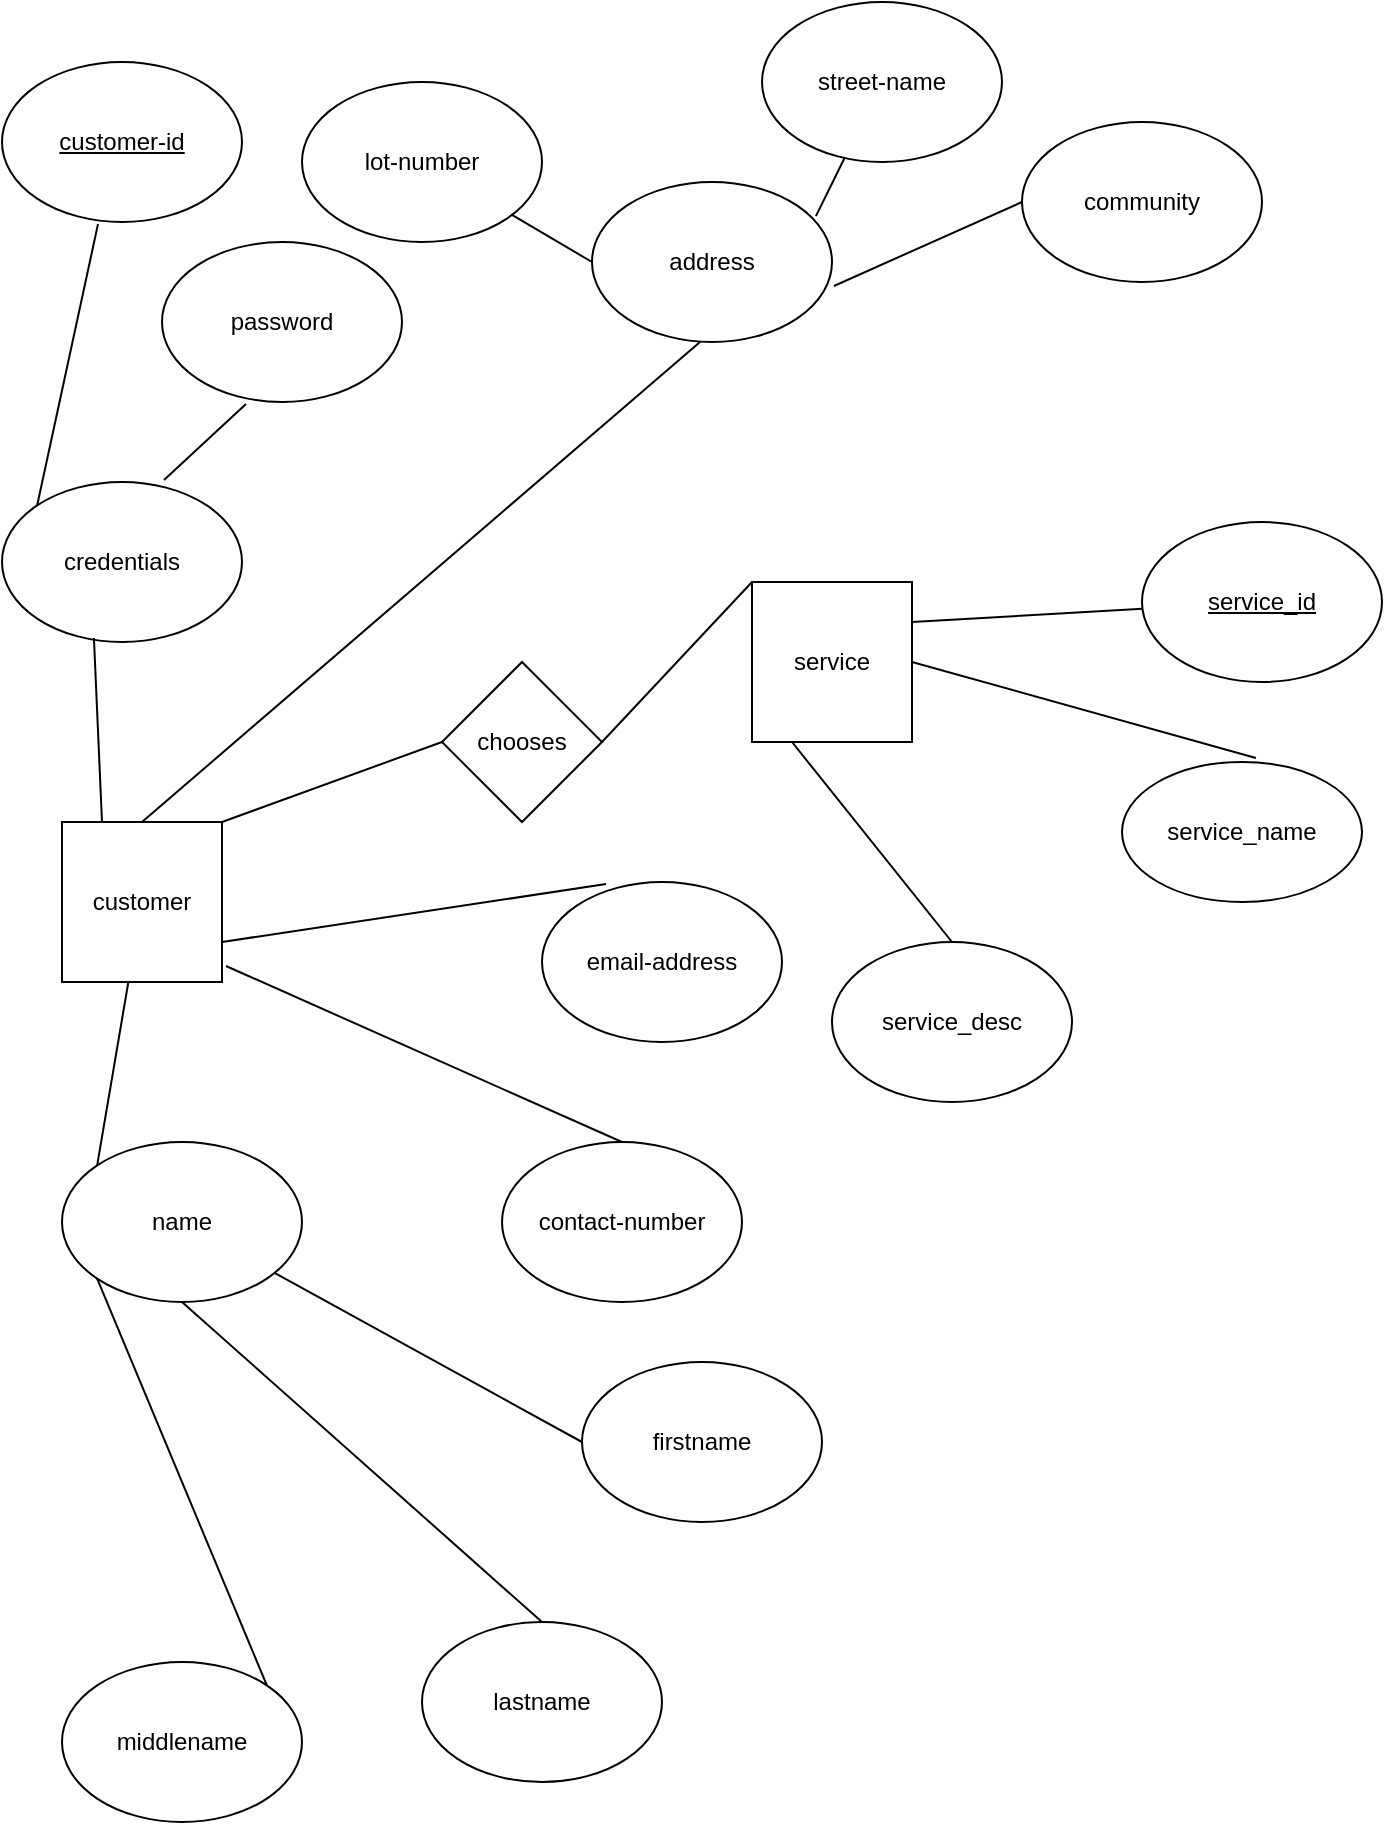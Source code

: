 <mxfile version="14.4.4" type="device"><diagram id="R2lEEEUBdFMjLlhIrx00" name="Page-1"><mxGraphModel dx="868" dy="520" grid="1" gridSize="10" guides="1" tooltips="1" connect="1" arrows="1" fold="1" page="1" pageScale="1" pageWidth="850" pageHeight="1100" math="0" shadow="0" extFonts="Permanent Marker^https://fonts.googleapis.com/css?family=Permanent+Marker"><root><mxCell id="0"/><mxCell id="1" parent="0"/><mxCell id="tA_Ex0wnNVbbnuMBwhAi-1" value="&lt;u&gt;customer-id&lt;/u&gt;" style="ellipse;whiteSpace=wrap;html=1;" parent="1" vertex="1"><mxGeometry x="10" y="80" width="120" height="80" as="geometry"/></mxCell><mxCell id="tA_Ex0wnNVbbnuMBwhAi-2" value="customer" style="whiteSpace=wrap;html=1;aspect=fixed;" parent="1" vertex="1"><mxGeometry x="40" y="460" width="80" height="80" as="geometry"/></mxCell><mxCell id="tA_Ex0wnNVbbnuMBwhAi-3" value="name" style="ellipse;whiteSpace=wrap;html=1;" parent="1" vertex="1"><mxGeometry x="40" y="620" width="120" height="80" as="geometry"/></mxCell><mxCell id="tA_Ex0wnNVbbnuMBwhAi-4" value="firstname" style="ellipse;whiteSpace=wrap;html=1;" parent="1" vertex="1"><mxGeometry x="300" y="730" width="120" height="80" as="geometry"/></mxCell><mxCell id="tA_Ex0wnNVbbnuMBwhAi-5" value="middlename" style="ellipse;whiteSpace=wrap;html=1;" parent="1" vertex="1"><mxGeometry x="40" y="880" width="120" height="80" as="geometry"/></mxCell><mxCell id="tA_Ex0wnNVbbnuMBwhAi-6" value="lastname" style="ellipse;whiteSpace=wrap;html=1;" parent="1" vertex="1"><mxGeometry x="220" y="860" width="120" height="80" as="geometry"/></mxCell><mxCell id="tA_Ex0wnNVbbnuMBwhAi-7" value="" style="endArrow=none;html=1;exitX=0;exitY=0;exitDx=0;exitDy=0;" parent="1" source="tA_Ex0wnNVbbnuMBwhAi-3" target="tA_Ex0wnNVbbnuMBwhAi-2" edge="1"><mxGeometry width="50" height="50" relative="1" as="geometry"><mxPoint x="430" y="270" as="sourcePoint"/><mxPoint x="360" y="260" as="targetPoint"/></mxGeometry></mxCell><mxCell id="tA_Ex0wnNVbbnuMBwhAi-8" value="" style="endArrow=none;html=1;entryX=0.5;entryY=1;entryDx=0;entryDy=0;exitX=0.5;exitY=0;exitDx=0;exitDy=0;" parent="1" source="tA_Ex0wnNVbbnuMBwhAi-6" target="tA_Ex0wnNVbbnuMBwhAi-3" edge="1"><mxGeometry width="50" height="50" relative="1" as="geometry"><mxPoint x="310" y="310" as="sourcePoint"/><mxPoint x="360" y="260" as="targetPoint"/></mxGeometry></mxCell><mxCell id="tA_Ex0wnNVbbnuMBwhAi-9" value="" style="endArrow=none;html=1;entryX=0;entryY=0.5;entryDx=0;entryDy=0;" parent="1" source="tA_Ex0wnNVbbnuMBwhAi-3" target="tA_Ex0wnNVbbnuMBwhAi-4" edge="1"><mxGeometry width="50" height="50" relative="1" as="geometry"><mxPoint x="310" y="310" as="sourcePoint"/><mxPoint x="360" y="260" as="targetPoint"/></mxGeometry></mxCell><mxCell id="tA_Ex0wnNVbbnuMBwhAi-10" value="" style="endArrow=none;html=1;entryX=1;entryY=0;entryDx=0;entryDy=0;exitX=0;exitY=1;exitDx=0;exitDy=0;" parent="1" source="tA_Ex0wnNVbbnuMBwhAi-3" target="tA_Ex0wnNVbbnuMBwhAi-5" edge="1"><mxGeometry width="50" height="50" relative="1" as="geometry"><mxPoint x="230" y="370" as="sourcePoint"/><mxPoint x="360" y="260" as="targetPoint"/></mxGeometry></mxCell><mxCell id="tA_Ex0wnNVbbnuMBwhAi-11" value="" style="endArrow=none;html=1;entryX=0;entryY=0;entryDx=0;entryDy=0;exitX=0.4;exitY=1.013;exitDx=0;exitDy=0;exitPerimeter=0;" parent="1" source="tA_Ex0wnNVbbnuMBwhAi-1" target="o3iDW582nxUDmt4B7d6M-11" edge="1"><mxGeometry width="50" height="50" relative="1" as="geometry"><mxPoint x="310" y="310" as="sourcePoint"/><mxPoint x="360" y="260" as="targetPoint"/></mxGeometry></mxCell><mxCell id="tA_Ex0wnNVbbnuMBwhAi-12" value="password" style="ellipse;whiteSpace=wrap;html=1;" parent="1" vertex="1"><mxGeometry x="90" y="170" width="120" height="80" as="geometry"/></mxCell><mxCell id="tA_Ex0wnNVbbnuMBwhAi-13" value="" style="endArrow=none;html=1;entryX=0.35;entryY=1.013;entryDx=0;entryDy=0;entryPerimeter=0;exitX=0.675;exitY=-0.012;exitDx=0;exitDy=0;exitPerimeter=0;" parent="1" source="o3iDW582nxUDmt4B7d6M-11" target="tA_Ex0wnNVbbnuMBwhAi-12" edge="1"><mxGeometry width="50" height="50" relative="1" as="geometry"><mxPoint x="310" y="310" as="sourcePoint"/><mxPoint x="360" y="260" as="targetPoint"/></mxGeometry></mxCell><mxCell id="tA_Ex0wnNVbbnuMBwhAi-14" value="email-address" style="ellipse;whiteSpace=wrap;html=1;" parent="1" vertex="1"><mxGeometry x="280" y="490" width="120" height="80" as="geometry"/></mxCell><mxCell id="tA_Ex0wnNVbbnuMBwhAi-15" value="" style="endArrow=none;html=1;entryX=0.267;entryY=0.013;entryDx=0;entryDy=0;entryPerimeter=0;exitX=1;exitY=0.75;exitDx=0;exitDy=0;" parent="1" source="tA_Ex0wnNVbbnuMBwhAi-2" target="tA_Ex0wnNVbbnuMBwhAi-14" edge="1"><mxGeometry width="50" height="50" relative="1" as="geometry"><mxPoint x="310" y="310" as="sourcePoint"/><mxPoint x="360" y="260" as="targetPoint"/></mxGeometry></mxCell><mxCell id="tA_Ex0wnNVbbnuMBwhAi-16" value="contact-number" style="ellipse;whiteSpace=wrap;html=1;" parent="1" vertex="1"><mxGeometry x="260" y="620" width="120" height="80" as="geometry"/></mxCell><mxCell id="tA_Ex0wnNVbbnuMBwhAi-17" value="" style="endArrow=none;html=1;entryX=0.5;entryY=0;entryDx=0;entryDy=0;exitX=1.025;exitY=0.9;exitDx=0;exitDy=0;exitPerimeter=0;" parent="1" source="tA_Ex0wnNVbbnuMBwhAi-2" target="tA_Ex0wnNVbbnuMBwhAi-16" edge="1"><mxGeometry width="50" height="50" relative="1" as="geometry"><mxPoint x="310" y="310" as="sourcePoint"/><mxPoint x="360" y="260" as="targetPoint"/></mxGeometry></mxCell><mxCell id="tA_Ex0wnNVbbnuMBwhAi-20" value="chooses" style="rhombus;whiteSpace=wrap;html=1;" parent="1" vertex="1"><mxGeometry x="230" y="380" width="80" height="80" as="geometry"/></mxCell><mxCell id="tA_Ex0wnNVbbnuMBwhAi-21" value="" style="endArrow=none;html=1;exitX=1;exitY=0;exitDx=0;exitDy=0;entryX=0;entryY=0.5;entryDx=0;entryDy=0;" parent="1" source="tA_Ex0wnNVbbnuMBwhAi-2" target="tA_Ex0wnNVbbnuMBwhAi-20" edge="1"><mxGeometry width="50" height="50" relative="1" as="geometry"><mxPoint x="310" y="300" as="sourcePoint"/><mxPoint x="360" y="250" as="targetPoint"/></mxGeometry></mxCell><mxCell id="tA_Ex0wnNVbbnuMBwhAi-22" value="address" style="ellipse;whiteSpace=wrap;html=1;" parent="1" vertex="1"><mxGeometry x="305" y="140" width="120" height="80" as="geometry"/></mxCell><mxCell id="tA_Ex0wnNVbbnuMBwhAi-23" value="" style="endArrow=none;html=1;exitX=0.5;exitY=0;exitDx=0;exitDy=0;entryX=0.45;entryY=1;entryDx=0;entryDy=0;entryPerimeter=0;" parent="1" source="tA_Ex0wnNVbbnuMBwhAi-2" target="tA_Ex0wnNVbbnuMBwhAi-22" edge="1"><mxGeometry width="50" height="50" relative="1" as="geometry"><mxPoint x="420" y="230" as="sourcePoint"/><mxPoint x="470" y="180" as="targetPoint"/></mxGeometry></mxCell><mxCell id="tA_Ex0wnNVbbnuMBwhAi-26" value="street-name" style="ellipse;whiteSpace=wrap;html=1;" parent="1" vertex="1"><mxGeometry x="390" y="50" width="120" height="80" as="geometry"/></mxCell><mxCell id="tA_Ex0wnNVbbnuMBwhAi-27" value="lot-number" style="ellipse;whiteSpace=wrap;html=1;" parent="1" vertex="1"><mxGeometry x="160" y="90" width="120" height="80" as="geometry"/></mxCell><mxCell id="tA_Ex0wnNVbbnuMBwhAi-28" value="community" style="ellipse;whiteSpace=wrap;html=1;" parent="1" vertex="1"><mxGeometry x="520" y="110" width="120" height="80" as="geometry"/></mxCell><mxCell id="tA_Ex0wnNVbbnuMBwhAi-29" value="" style="endArrow=none;html=1;exitX=0;exitY=0.5;exitDx=0;exitDy=0;" parent="1" source="tA_Ex0wnNVbbnuMBwhAi-22" target="tA_Ex0wnNVbbnuMBwhAi-27" edge="1"><mxGeometry width="50" height="50" relative="1" as="geometry"><mxPoint x="420" y="230" as="sourcePoint"/><mxPoint x="470" y="180" as="targetPoint"/></mxGeometry></mxCell><mxCell id="tA_Ex0wnNVbbnuMBwhAi-30" value="" style="endArrow=none;html=1;exitX=0.933;exitY=0.213;exitDx=0;exitDy=0;exitPerimeter=0;" parent="1" source="tA_Ex0wnNVbbnuMBwhAi-22" target="tA_Ex0wnNVbbnuMBwhAi-26" edge="1"><mxGeometry width="50" height="50" relative="1" as="geometry"><mxPoint x="420" y="230" as="sourcePoint"/><mxPoint x="470" y="180" as="targetPoint"/></mxGeometry></mxCell><mxCell id="tA_Ex0wnNVbbnuMBwhAi-31" value="" style="endArrow=none;html=1;entryX=0;entryY=0.5;entryDx=0;entryDy=0;exitX=1.008;exitY=0.65;exitDx=0;exitDy=0;exitPerimeter=0;" parent="1" source="tA_Ex0wnNVbbnuMBwhAi-22" target="tA_Ex0wnNVbbnuMBwhAi-28" edge="1"><mxGeometry width="50" height="50" relative="1" as="geometry"><mxPoint x="420" y="230" as="sourcePoint"/><mxPoint x="470" y="180" as="targetPoint"/></mxGeometry></mxCell><mxCell id="o3iDW582nxUDmt4B7d6M-1" value="service" style="whiteSpace=wrap;html=1;aspect=fixed;" vertex="1" parent="1"><mxGeometry x="385" y="340" width="80" height="80" as="geometry"/></mxCell><mxCell id="o3iDW582nxUDmt4B7d6M-2" value="" style="endArrow=none;html=1;entryX=1;entryY=0.5;entryDx=0;entryDy=0;exitX=0;exitY=0;exitDx=0;exitDy=0;" edge="1" parent="1" source="o3iDW582nxUDmt4B7d6M-1" target="tA_Ex0wnNVbbnuMBwhAi-20"><mxGeometry width="50" height="50" relative="1" as="geometry"><mxPoint x="610" y="380" as="sourcePoint"/><mxPoint x="660" y="330" as="targetPoint"/></mxGeometry></mxCell><mxCell id="o3iDW582nxUDmt4B7d6M-3" value="service_desc" style="ellipse;whiteSpace=wrap;html=1;" vertex="1" parent="1"><mxGeometry x="425" y="520" width="120" height="80" as="geometry"/></mxCell><mxCell id="o3iDW582nxUDmt4B7d6M-4" value="" style="endArrow=none;html=1;entryX=0.25;entryY=1;entryDx=0;entryDy=0;exitX=0.5;exitY=0;exitDx=0;exitDy=0;" edge="1" parent="1" source="o3iDW582nxUDmt4B7d6M-3" target="o3iDW582nxUDmt4B7d6M-1"><mxGeometry width="50" height="50" relative="1" as="geometry"><mxPoint x="610" y="380" as="sourcePoint"/><mxPoint x="660" y="330" as="targetPoint"/></mxGeometry></mxCell><mxCell id="o3iDW582nxUDmt4B7d6M-5" value="service_name" style="ellipse;whiteSpace=wrap;html=1;" vertex="1" parent="1"><mxGeometry x="570" y="430" width="120" height="70" as="geometry"/></mxCell><mxCell id="o3iDW582nxUDmt4B7d6M-6" value="" style="endArrow=none;html=1;entryX=1;entryY=0.5;entryDx=0;entryDy=0;exitX=0.558;exitY=-0.029;exitDx=0;exitDy=0;exitPerimeter=0;" edge="1" parent="1" source="o3iDW582nxUDmt4B7d6M-5" target="o3iDW582nxUDmt4B7d6M-1"><mxGeometry width="50" height="50" relative="1" as="geometry"><mxPoint x="610" y="380" as="sourcePoint"/><mxPoint x="660" y="330" as="targetPoint"/></mxGeometry></mxCell><mxCell id="o3iDW582nxUDmt4B7d6M-7" value="&lt;u&gt;service_id&lt;/u&gt;" style="ellipse;whiteSpace=wrap;html=1;" vertex="1" parent="1"><mxGeometry x="580" y="310" width="120" height="80" as="geometry"/></mxCell><mxCell id="o3iDW582nxUDmt4B7d6M-8" value="" style="endArrow=none;html=1;entryX=1;entryY=0.25;entryDx=0;entryDy=0;" edge="1" parent="1" source="o3iDW582nxUDmt4B7d6M-7" target="o3iDW582nxUDmt4B7d6M-1"><mxGeometry width="50" height="50" relative="1" as="geometry"><mxPoint x="610" y="540" as="sourcePoint"/><mxPoint x="660" y="490" as="targetPoint"/></mxGeometry></mxCell><mxCell id="o3iDW582nxUDmt4B7d6M-11" value="credentials" style="ellipse;whiteSpace=wrap;html=1;" vertex="1" parent="1"><mxGeometry x="10" y="290" width="120" height="80" as="geometry"/></mxCell><mxCell id="o3iDW582nxUDmt4B7d6M-12" value="" style="endArrow=none;html=1;entryX=0.383;entryY=0.975;entryDx=0;entryDy=0;entryPerimeter=0;exitX=0.25;exitY=0;exitDx=0;exitDy=0;" edge="1" parent="1" source="tA_Ex0wnNVbbnuMBwhAi-2" target="o3iDW582nxUDmt4B7d6M-11"><mxGeometry width="50" height="50" relative="1" as="geometry"><mxPoint x="20" y="430" as="sourcePoint"/><mxPoint x="70" y="380" as="targetPoint"/></mxGeometry></mxCell></root></mxGraphModel></diagram></mxfile>